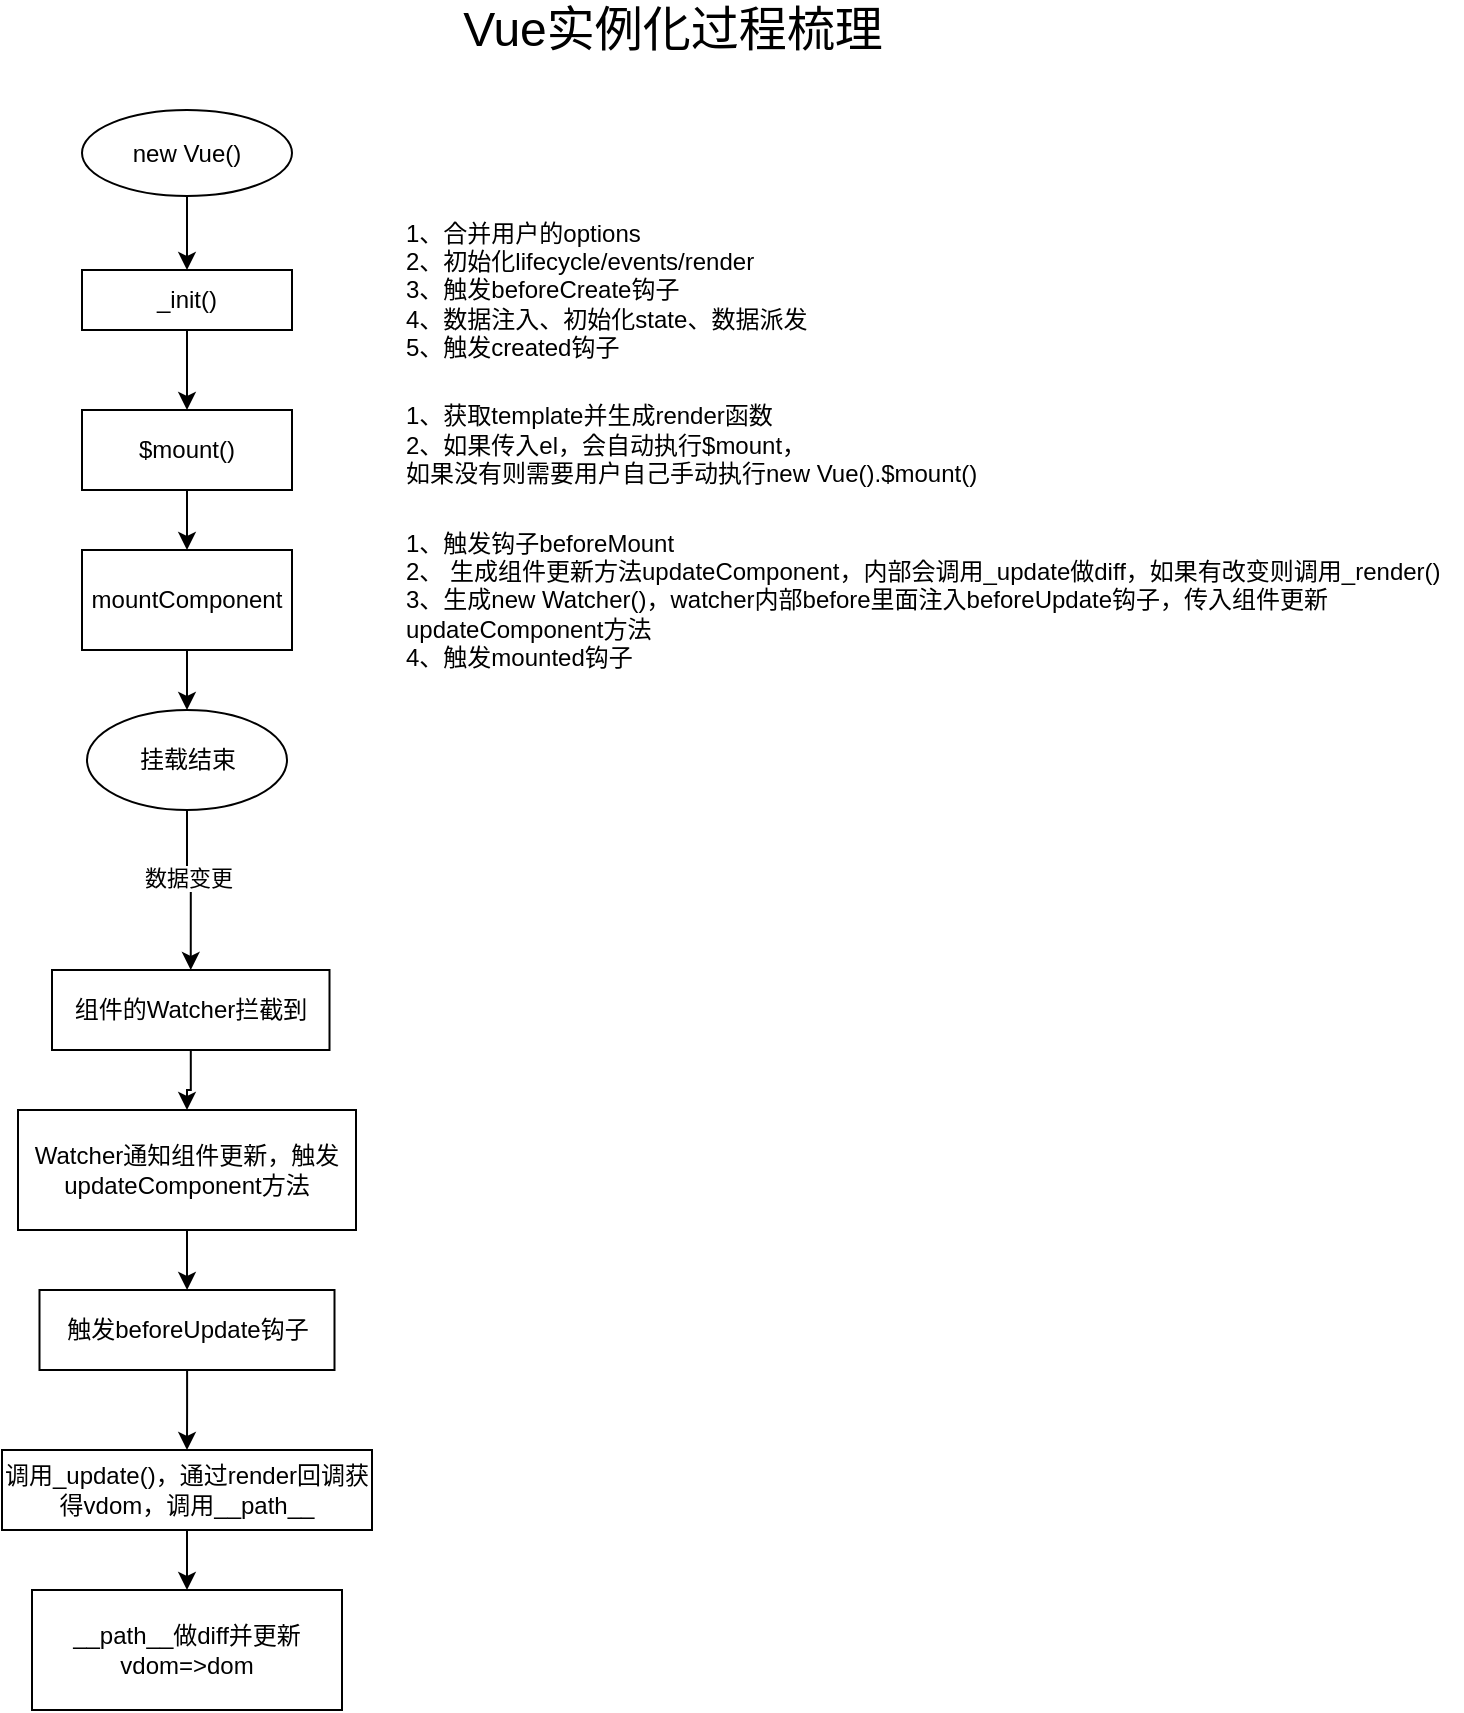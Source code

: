 <mxfile version="13.1.3">
    <diagram id="6hGFLwfOUW9BJ-s0fimq" name="Page-1">
        <mxGraphModel dx="1809" dy="972" grid="1" gridSize="10" guides="1" tooltips="1" connect="1" arrows="1" fold="1" page="1" pageScale="1" pageWidth="827" pageHeight="1169" math="0" shadow="0">
            <root>
                <mxCell id="0"/>
                <mxCell id="1" parent="0"/>
                <mxCell id="2" value="&lt;font style=&quot;font-size: 24px&quot;&gt;Vue实例化过程梳理&lt;/font&gt;" style="text;html=1;align=center;verticalAlign=middle;resizable=0;points=[];autosize=1;" vertex="1" parent="1">
                    <mxGeometry x="290" y="50" width="230" height="20" as="geometry"/>
                </mxCell>
                <mxCell id="3" style="edgeStyle=orthogonalEdgeStyle;rounded=0;orthogonalLoop=1;jettySize=auto;html=1;entryX=0.5;entryY=0;entryDx=0;entryDy=0;" edge="1" parent="1" source="4" target="6">
                    <mxGeometry relative="1" as="geometry"/>
                </mxCell>
                <mxCell id="4" value="new Vue()" style="ellipse;whiteSpace=wrap;html=1;" vertex="1" parent="1">
                    <mxGeometry x="110" y="100" width="105" height="43" as="geometry"/>
                </mxCell>
                <mxCell id="5" style="edgeStyle=orthogonalEdgeStyle;rounded=0;orthogonalLoop=1;jettySize=auto;html=1;entryX=0.5;entryY=0;entryDx=0;entryDy=0;" edge="1" parent="1" source="6" target="9">
                    <mxGeometry relative="1" as="geometry"/>
                </mxCell>
                <mxCell id="6" value="_init()" style="rounded=0;whiteSpace=wrap;html=1;" vertex="1" parent="1">
                    <mxGeometry x="110" y="180" width="105" height="30" as="geometry"/>
                </mxCell>
                <mxCell id="7" value="1、合并用户的options&lt;br&gt;&lt;div&gt;&lt;span&gt;2、初始化lifecycle/events/render&lt;/span&gt;&lt;/div&gt;&lt;div&gt;&lt;span&gt;3、触发beforeCreate钩子&lt;/span&gt;&lt;/div&gt;&lt;div&gt;&lt;span&gt;4、数据注入、初始化state、数据派发&lt;/span&gt;&lt;/div&gt;&lt;div&gt;&lt;span&gt;5、触发created钩子&lt;/span&gt;&lt;/div&gt;" style="text;html=1;align=left;verticalAlign=middle;resizable=0;points=[];autosize=1;" vertex="1" parent="1">
                    <mxGeometry x="270" y="150" width="220" height="80" as="geometry"/>
                </mxCell>
                <mxCell id="8" style="edgeStyle=orthogonalEdgeStyle;rounded=0;orthogonalLoop=1;jettySize=auto;html=1;entryX=0.5;entryY=0;entryDx=0;entryDy=0;" edge="1" parent="1" source="9" target="12">
                    <mxGeometry relative="1" as="geometry"/>
                </mxCell>
                <mxCell id="9" value="$mount()" style="rounded=0;whiteSpace=wrap;html=1;" vertex="1" parent="1">
                    <mxGeometry x="110" y="250" width="105" height="40" as="geometry"/>
                </mxCell>
                <mxCell id="10" value="&lt;div&gt;&lt;span&gt;&lt;br&gt;&lt;/span&gt;&lt;/div&gt;1、获取template并生成render函数&lt;div&gt;&lt;span&gt;2、如果传入el，会自动执行$mount，&lt;/span&gt;&lt;/div&gt;如果没有则需要用户自己手动执行new Vue().$mount()&lt;br&gt;" style="text;html=1;align=left;verticalAlign=middle;resizable=0;points=[];autosize=1;" vertex="1" parent="1">
                    <mxGeometry x="270" y="230" width="300" height="60" as="geometry"/>
                </mxCell>
                <mxCell id="11" style="edgeStyle=orthogonalEdgeStyle;rounded=0;orthogonalLoop=1;jettySize=auto;html=1;entryX=0.5;entryY=0;entryDx=0;entryDy=0;" edge="1" parent="1" source="12" target="24">
                    <mxGeometry relative="1" as="geometry"/>
                </mxCell>
                <mxCell id="12" value="mountComponent" style="rounded=0;whiteSpace=wrap;html=1;" vertex="1" parent="1">
                    <mxGeometry x="110" y="320" width="105" height="50" as="geometry"/>
                </mxCell>
                <mxCell id="13" value="&lt;div&gt;&lt;span&gt;1、触发钩子beforeMount&lt;/span&gt;&lt;/div&gt;2、 生成组件更新方法updateComponent，内部会调用_update做diff，如果有改变则调用_render()&lt;br&gt;&lt;div&gt;&lt;span&gt;3、生成new Watcher()，watcher内部before里面注入beforeUpdate钩子，传入组件更新&lt;/span&gt;&lt;/div&gt;updateComponent&lt;span&gt;方法&lt;/span&gt;&lt;br&gt;&lt;div&gt;&lt;span&gt;4、触发mounted钩子&lt;/span&gt;&lt;/div&gt;" style="text;html=1;align=left;verticalAlign=middle;resizable=0;points=[];autosize=1;" vertex="1" parent="1">
                    <mxGeometry x="270" y="305" width="530" height="80" as="geometry"/>
                </mxCell>
                <mxCell id="14" style="edgeStyle=orthogonalEdgeStyle;rounded=0;orthogonalLoop=1;jettySize=auto;html=1;" edge="1" parent="1" source="15" target="19">
                    <mxGeometry relative="1" as="geometry"/>
                </mxCell>
                <mxCell id="15" value="组件的Watcher拦截到" style="rounded=0;whiteSpace=wrap;html=1;" vertex="1" parent="1">
                    <mxGeometry x="95" y="530" width="138.75" height="40" as="geometry"/>
                </mxCell>
                <mxCell id="16" value="" style="edgeStyle=orthogonalEdgeStyle;rounded=0;orthogonalLoop=1;jettySize=auto;html=1;" edge="1" parent="1" source="17" target="21">
                    <mxGeometry relative="1" as="geometry"/>
                </mxCell>
                <mxCell id="17" value="触发beforeUpdate钩子" style="rounded=0;whiteSpace=wrap;html=1;" vertex="1" parent="1">
                    <mxGeometry x="88.75" y="690" width="147.5" height="40" as="geometry"/>
                </mxCell>
                <mxCell id="18" value="" style="edgeStyle=orthogonalEdgeStyle;rounded=0;orthogonalLoop=1;jettySize=auto;html=1;" edge="1" parent="1" source="19" target="17">
                    <mxGeometry relative="1" as="geometry"/>
                </mxCell>
                <mxCell id="19" value="Watcher通知组件更新，触发updateComponent方法" style="rounded=0;whiteSpace=wrap;html=1;" vertex="1" parent="1">
                    <mxGeometry x="78" y="600" width="169" height="60" as="geometry"/>
                </mxCell>
                <mxCell id="20" style="edgeStyle=orthogonalEdgeStyle;rounded=0;orthogonalLoop=1;jettySize=auto;html=1;" edge="1" parent="1" source="21" target="25">
                    <mxGeometry relative="1" as="geometry"/>
                </mxCell>
                <mxCell id="21" value="调用_update()，通过render回调获得vdom，调用__path__" style="rounded=0;whiteSpace=wrap;html=1;" vertex="1" parent="1">
                    <mxGeometry x="70" y="770" width="185" height="40" as="geometry"/>
                </mxCell>
                <mxCell id="22" style="edgeStyle=orthogonalEdgeStyle;rounded=0;orthogonalLoop=1;jettySize=auto;html=1;entryX=0.5;entryY=0;entryDx=0;entryDy=0;" edge="1" parent="1" source="24" target="15">
                    <mxGeometry relative="1" as="geometry"/>
                </mxCell>
                <mxCell id="23" value="数据变更" style="edgeLabel;html=1;align=center;verticalAlign=middle;resizable=0;points=[];" vertex="1" connectable="0" parent="22">
                    <mxGeometry x="-0.165" relative="1" as="geometry">
                        <mxPoint as="offset"/>
                    </mxGeometry>
                </mxCell>
                <mxCell id="24" value="挂载结束" style="ellipse;whiteSpace=wrap;html=1;" vertex="1" parent="1">
                    <mxGeometry x="112.5" y="400" width="100" height="50" as="geometry"/>
                </mxCell>
                <mxCell id="25" value="&lt;span&gt;__path__做diff并更新vdom=&amp;gt;dom&lt;/span&gt;" style="rounded=0;whiteSpace=wrap;html=1;" vertex="1" parent="1">
                    <mxGeometry x="85" y="840" width="155" height="60" as="geometry"/>
                </mxCell>
            </root>
        </mxGraphModel>
    </diagram>
</mxfile>